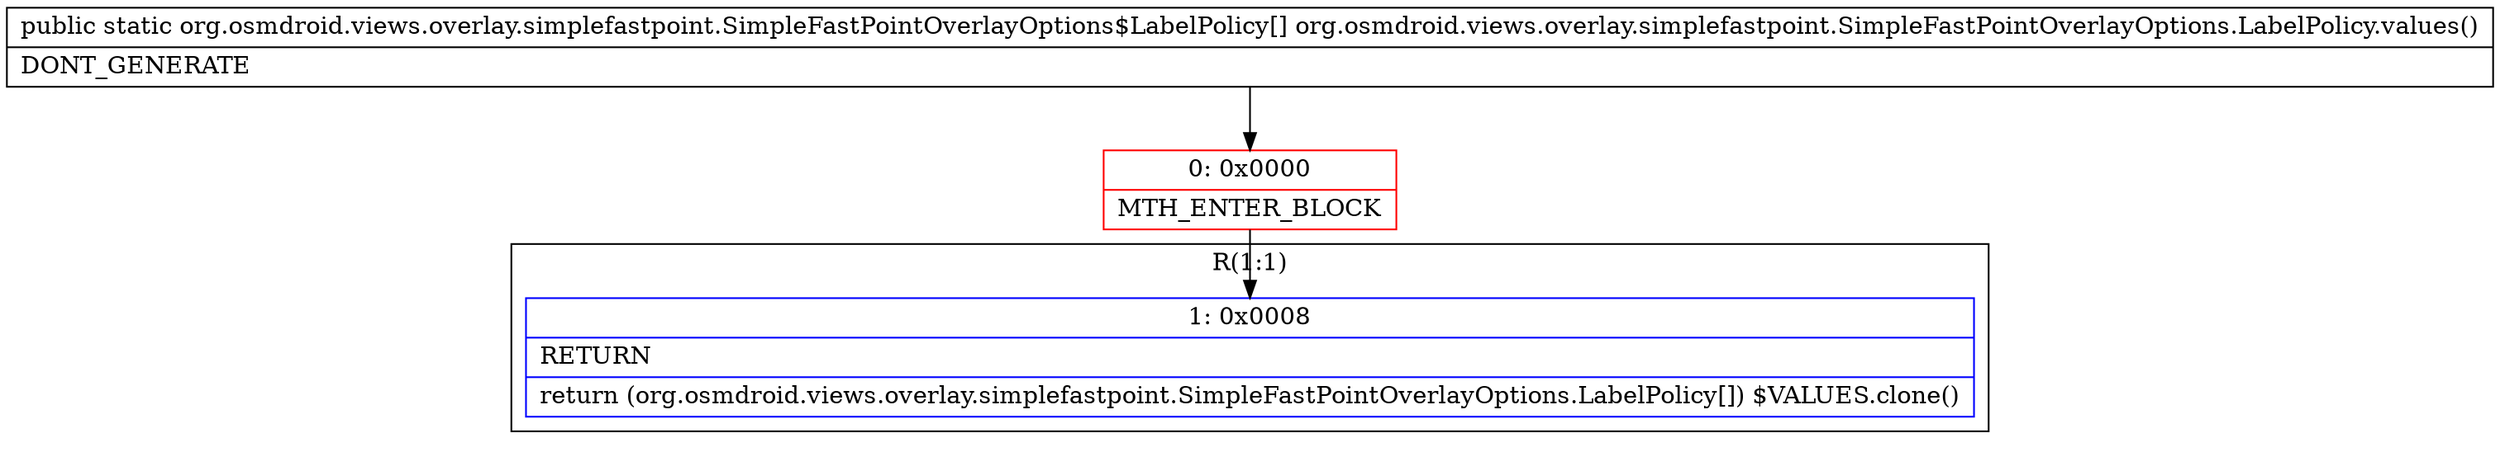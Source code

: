 digraph "CFG fororg.osmdroid.views.overlay.simplefastpoint.SimpleFastPointOverlayOptions.LabelPolicy.values()[Lorg\/osmdroid\/views\/overlay\/simplefastpoint\/SimpleFastPointOverlayOptions$LabelPolicy;" {
subgraph cluster_Region_642940994 {
label = "R(1:1)";
node [shape=record,color=blue];
Node_1 [shape=record,label="{1\:\ 0x0008|RETURN\l|return (org.osmdroid.views.overlay.simplefastpoint.SimpleFastPointOverlayOptions.LabelPolicy[]) $VALUES.clone()\l}"];
}
Node_0 [shape=record,color=red,label="{0\:\ 0x0000|MTH_ENTER_BLOCK\l}"];
MethodNode[shape=record,label="{public static org.osmdroid.views.overlay.simplefastpoint.SimpleFastPointOverlayOptions$LabelPolicy[] org.osmdroid.views.overlay.simplefastpoint.SimpleFastPointOverlayOptions.LabelPolicy.values()  | DONT_GENERATE\l}"];
MethodNode -> Node_0;
Node_0 -> Node_1;
}

